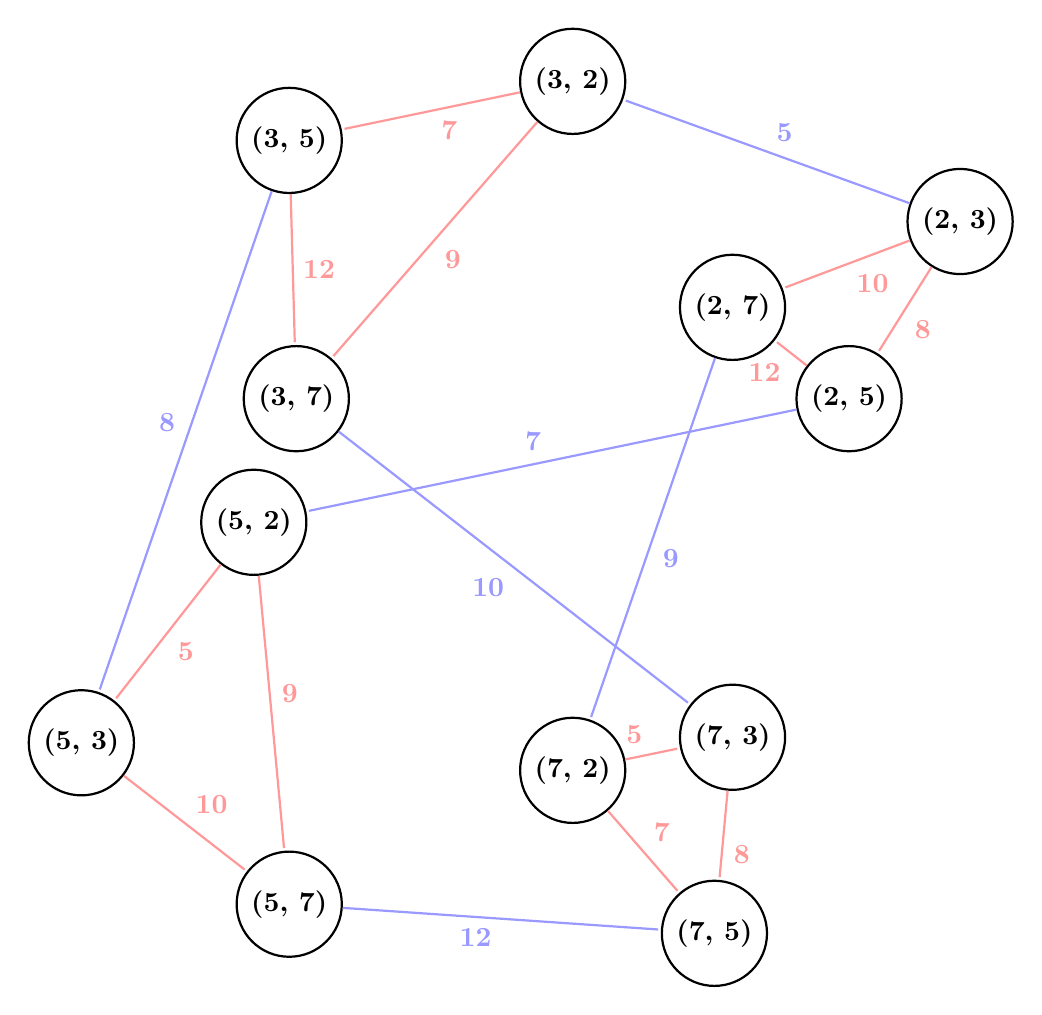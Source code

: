 \begin{tikzpicture}[
>=stealth,
shorten >=1pt,
auto,
thick,
every node/.style={minimum size=0pt, minimum width = 0em, minimum height = 0em, font={\bfseries}},
vertex/.style={circle,fill=white,draw, minimum width = 3em, minimum height = 3em,
font={\normalsize\bfseries}},
edge/.style={-}
]

%% 2v3
\node [vertex] (2v3) [] at (4.92, 3.82) [minimum size=20pt] {(2, 3)};
%% 2v5
\node [vertex] (2v5) [] at (3.51, 1.57) [minimum size=20pt] {(2, 5)};
%% 2v7
\node [vertex] (2v7) [] at (2.03, 2.73) [minimum size=20pt] {(2, 7)};
%% 3v2
\node [vertex] (3v2) [] at (0.00, 5.60) [minimum size=20pt] {(3, 2)};
%% 3v5
\node [vertex] (3v5) [] at (-3.60, 4.85) [minimum size=20pt] {(3, 5)};
%% 3v7
\node [vertex] (3v7) [] at (-3.51, 1.57) [minimum size=20pt] {(3, 7)};
%% 5v2
\node [vertex] (5v2) [] at (-4.05, 0.00) [minimum size=20pt] {(5, 2)};
%% 5v3
\node [vertex] (5v3) [] at (-6.24, -2.80) [minimum size=20pt] {(5, 3)};
%% 5v7
\node [vertex] (5v7) [] at (-3.60, -4.85) [minimum size=20pt] {(5, 7)};
%% 7v2
\node [vertex] (7v2) [] at (-0.00, -3.15) [minimum size=20pt] {(7, 2)};
%% 7v3
\node [vertex] (7v3) [] at (2.03, -2.73) [minimum size=20pt] {(7, 3)};
%% 7v5
\node [vertex] (7v5) [] at (1.80, -5.22) [minimum size=20pt] {(7, 5)};
%% 2v3 -> 3v2
\draw [edge ,blue!40 ,swap] (2v3) -- node[xshift=0.00, yshift=0.00] {5} (3v2);
%% 2v5 -> 5v2
\draw [edge ,blue!40 ,swap] (2v5) -- node[xshift=0.00, yshift=0.00] {7} (5v2);
%% 2v7 -> 7v2
\draw [edge ,blue!40 ] (2v7) -- node[xshift=0.00, yshift=0.00] {9} (7v2);
%% 3v5 -> 5v3
\draw [edge ,blue!40 ,swap] (3v5) -- node[xshift=0.00, yshift=0.00] {8} (5v3);
%% 3v7 -> 7v3
\draw [edge ,blue!40 ,swap] (3v7) -- node[xshift=0.00, yshift=0.00] {10} (7v3);
%% 5v7 -> 7v5
\draw [edge ,blue!40 ,swap] (5v7) -- node[xshift=0.00, yshift=0.00] {12} (7v5);
%% 2v3 -> 2v5
\draw [edge ,red!40 ] (2v3) -- node[xshift=0.00, yshift=0.00] {8} (2v5);
%% 2v3 -> 2v7
\draw [edge ,red!40 ] (2v3) -- node[xshift=0.00, yshift=0.00] {10} (2v7);
%% 2v5 -> 2v7
\draw [edge ,red!40 ] (2v5) -- node[xshift=0.00, yshift=0.00] {12} (2v7);
%% 3v2 -> 3v5
\draw [edge ,red!40 ] (3v2) -- node[xshift=0.00, yshift=0.00] {7} (3v5);
%% 3v2 -> 3v7
\draw [edge ,red!40 ] (3v2) -- node[xshift=0.00, yshift=0.00] {9} (3v7);
%% 3v5 -> 3v7
\draw [edge ,red!40 ] (3v5) -- node[xshift=0.00, yshift=0.00] {12} (3v7);
%% 5v2 -> 5v3
\draw [edge ,red!40 ] (5v2) -- node[xshift=0.00, yshift=0.00] {5} (5v3);
%% 5v2 -> 5v7
\draw [edge ,red!40 ] (5v2) -- node[xshift=0.00, yshift=0.00] {9} (5v7);
%% 5v3 -> 5v7
\draw [edge ,red!40 ] (5v3) -- node[xshift=0.00, yshift=0.00] {10} (5v7);
%% 7v2 -> 7v3
\draw [edge ,red!40 ] (7v2) -- node[xshift=0.00, yshift=0.00] {5} (7v3);
%% 7v2 -> 7v5
\draw [edge ,red!40 ] (7v2) -- node[xshift=0.00, yshift=0.00] {7} (7v5);
%% 7v3 -> 7v5
\draw [edge ,red!40 ] (7v3) -- node[xshift=0.00, yshift=0.00] {8} (7v5);
\end{tikzpicture}

